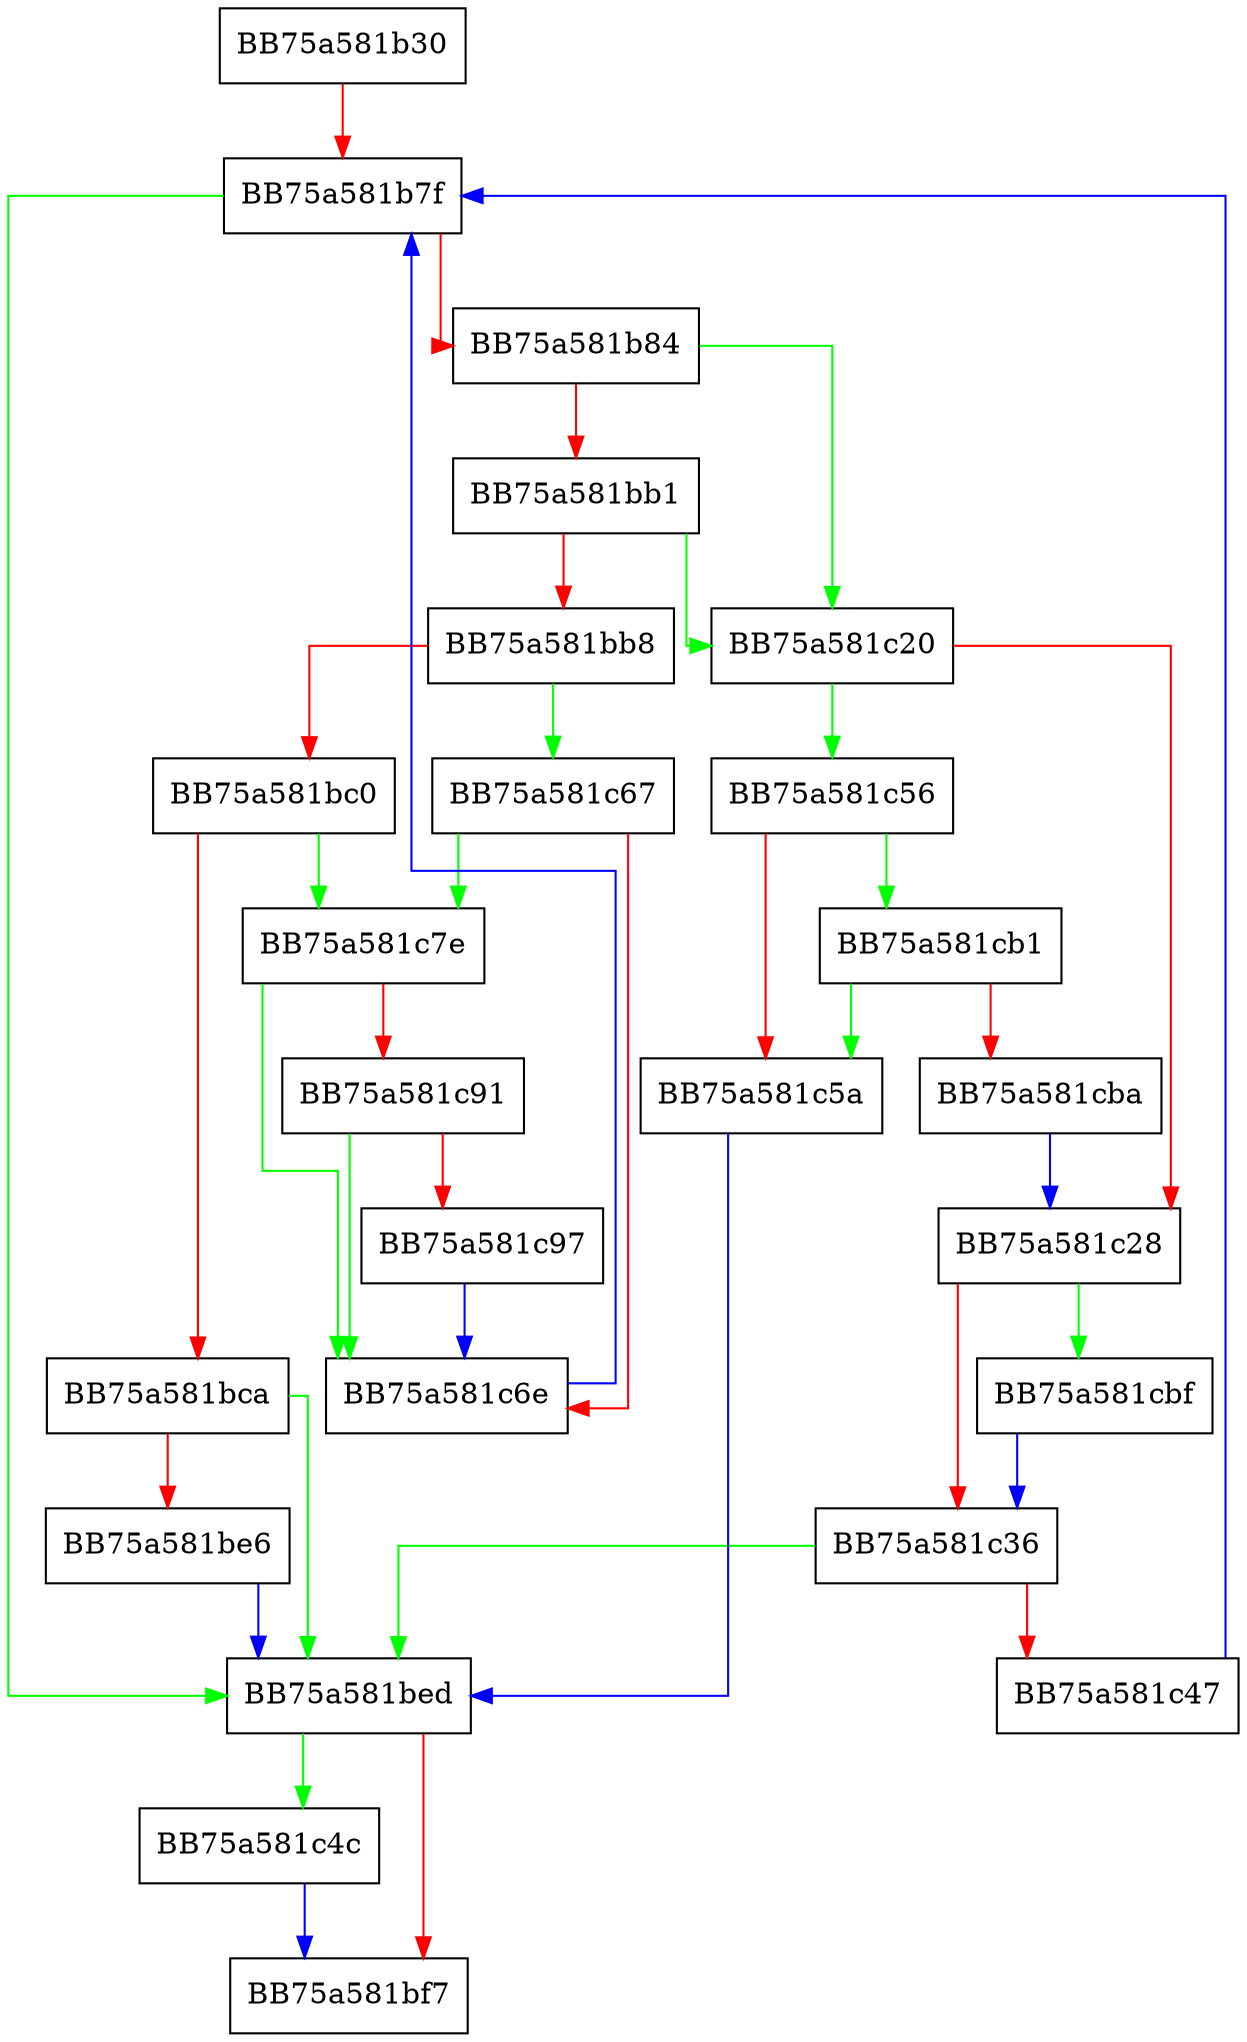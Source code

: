 digraph GetCurrent {
  node [shape="box"];
  graph [splines=ortho];
  BB75a581b30 -> BB75a581b7f [color="red"];
  BB75a581b7f -> BB75a581bed [color="green"];
  BB75a581b7f -> BB75a581b84 [color="red"];
  BB75a581b84 -> BB75a581c20 [color="green"];
  BB75a581b84 -> BB75a581bb1 [color="red"];
  BB75a581bb1 -> BB75a581c20 [color="green"];
  BB75a581bb1 -> BB75a581bb8 [color="red"];
  BB75a581bb8 -> BB75a581c67 [color="green"];
  BB75a581bb8 -> BB75a581bc0 [color="red"];
  BB75a581bc0 -> BB75a581c7e [color="green"];
  BB75a581bc0 -> BB75a581bca [color="red"];
  BB75a581bca -> BB75a581bed [color="green"];
  BB75a581bca -> BB75a581be6 [color="red"];
  BB75a581be6 -> BB75a581bed [color="blue"];
  BB75a581bed -> BB75a581c4c [color="green"];
  BB75a581bed -> BB75a581bf7 [color="red"];
  BB75a581c20 -> BB75a581c56 [color="green"];
  BB75a581c20 -> BB75a581c28 [color="red"];
  BB75a581c28 -> BB75a581cbf [color="green"];
  BB75a581c28 -> BB75a581c36 [color="red"];
  BB75a581c36 -> BB75a581bed [color="green"];
  BB75a581c36 -> BB75a581c47 [color="red"];
  BB75a581c47 -> BB75a581b7f [color="blue"];
  BB75a581c4c -> BB75a581bf7 [color="blue"];
  BB75a581c56 -> BB75a581cb1 [color="green"];
  BB75a581c56 -> BB75a581c5a [color="red"];
  BB75a581c5a -> BB75a581bed [color="blue"];
  BB75a581c67 -> BB75a581c7e [color="green"];
  BB75a581c67 -> BB75a581c6e [color="red"];
  BB75a581c6e -> BB75a581b7f [color="blue"];
  BB75a581c7e -> BB75a581c6e [color="green"];
  BB75a581c7e -> BB75a581c91 [color="red"];
  BB75a581c91 -> BB75a581c6e [color="green"];
  BB75a581c91 -> BB75a581c97 [color="red"];
  BB75a581c97 -> BB75a581c6e [color="blue"];
  BB75a581cb1 -> BB75a581c5a [color="green"];
  BB75a581cb1 -> BB75a581cba [color="red"];
  BB75a581cba -> BB75a581c28 [color="blue"];
  BB75a581cbf -> BB75a581c36 [color="blue"];
}